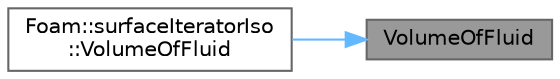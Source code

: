 digraph "VolumeOfFluid"
{
 // LATEX_PDF_SIZE
  bgcolor="transparent";
  edge [fontname=Helvetica,fontsize=10,labelfontname=Helvetica,labelfontsize=10];
  node [fontname=Helvetica,fontsize=10,shape=box,height=0.2,width=0.4];
  rankdir="RL";
  Node1 [id="Node000001",label="VolumeOfFluid",height=0.2,width=0.4,color="gray40", fillcolor="grey60", style="filled", fontcolor="black",tooltip=" "];
  Node1 -> Node2 [id="edge1_Node000001_Node000002",dir="back",color="steelblue1",style="solid",tooltip=" "];
  Node2 [id="Node000002",label="Foam::surfaceIteratorIso\l::VolumeOfFluid",height=0.2,width=0.4,color="grey40", fillcolor="white", style="filled",URL="$classFoam_1_1surfaceIteratorIso.html#aeba1aa837fc7e19ac0378be9f352eb60",tooltip=" "];
}
